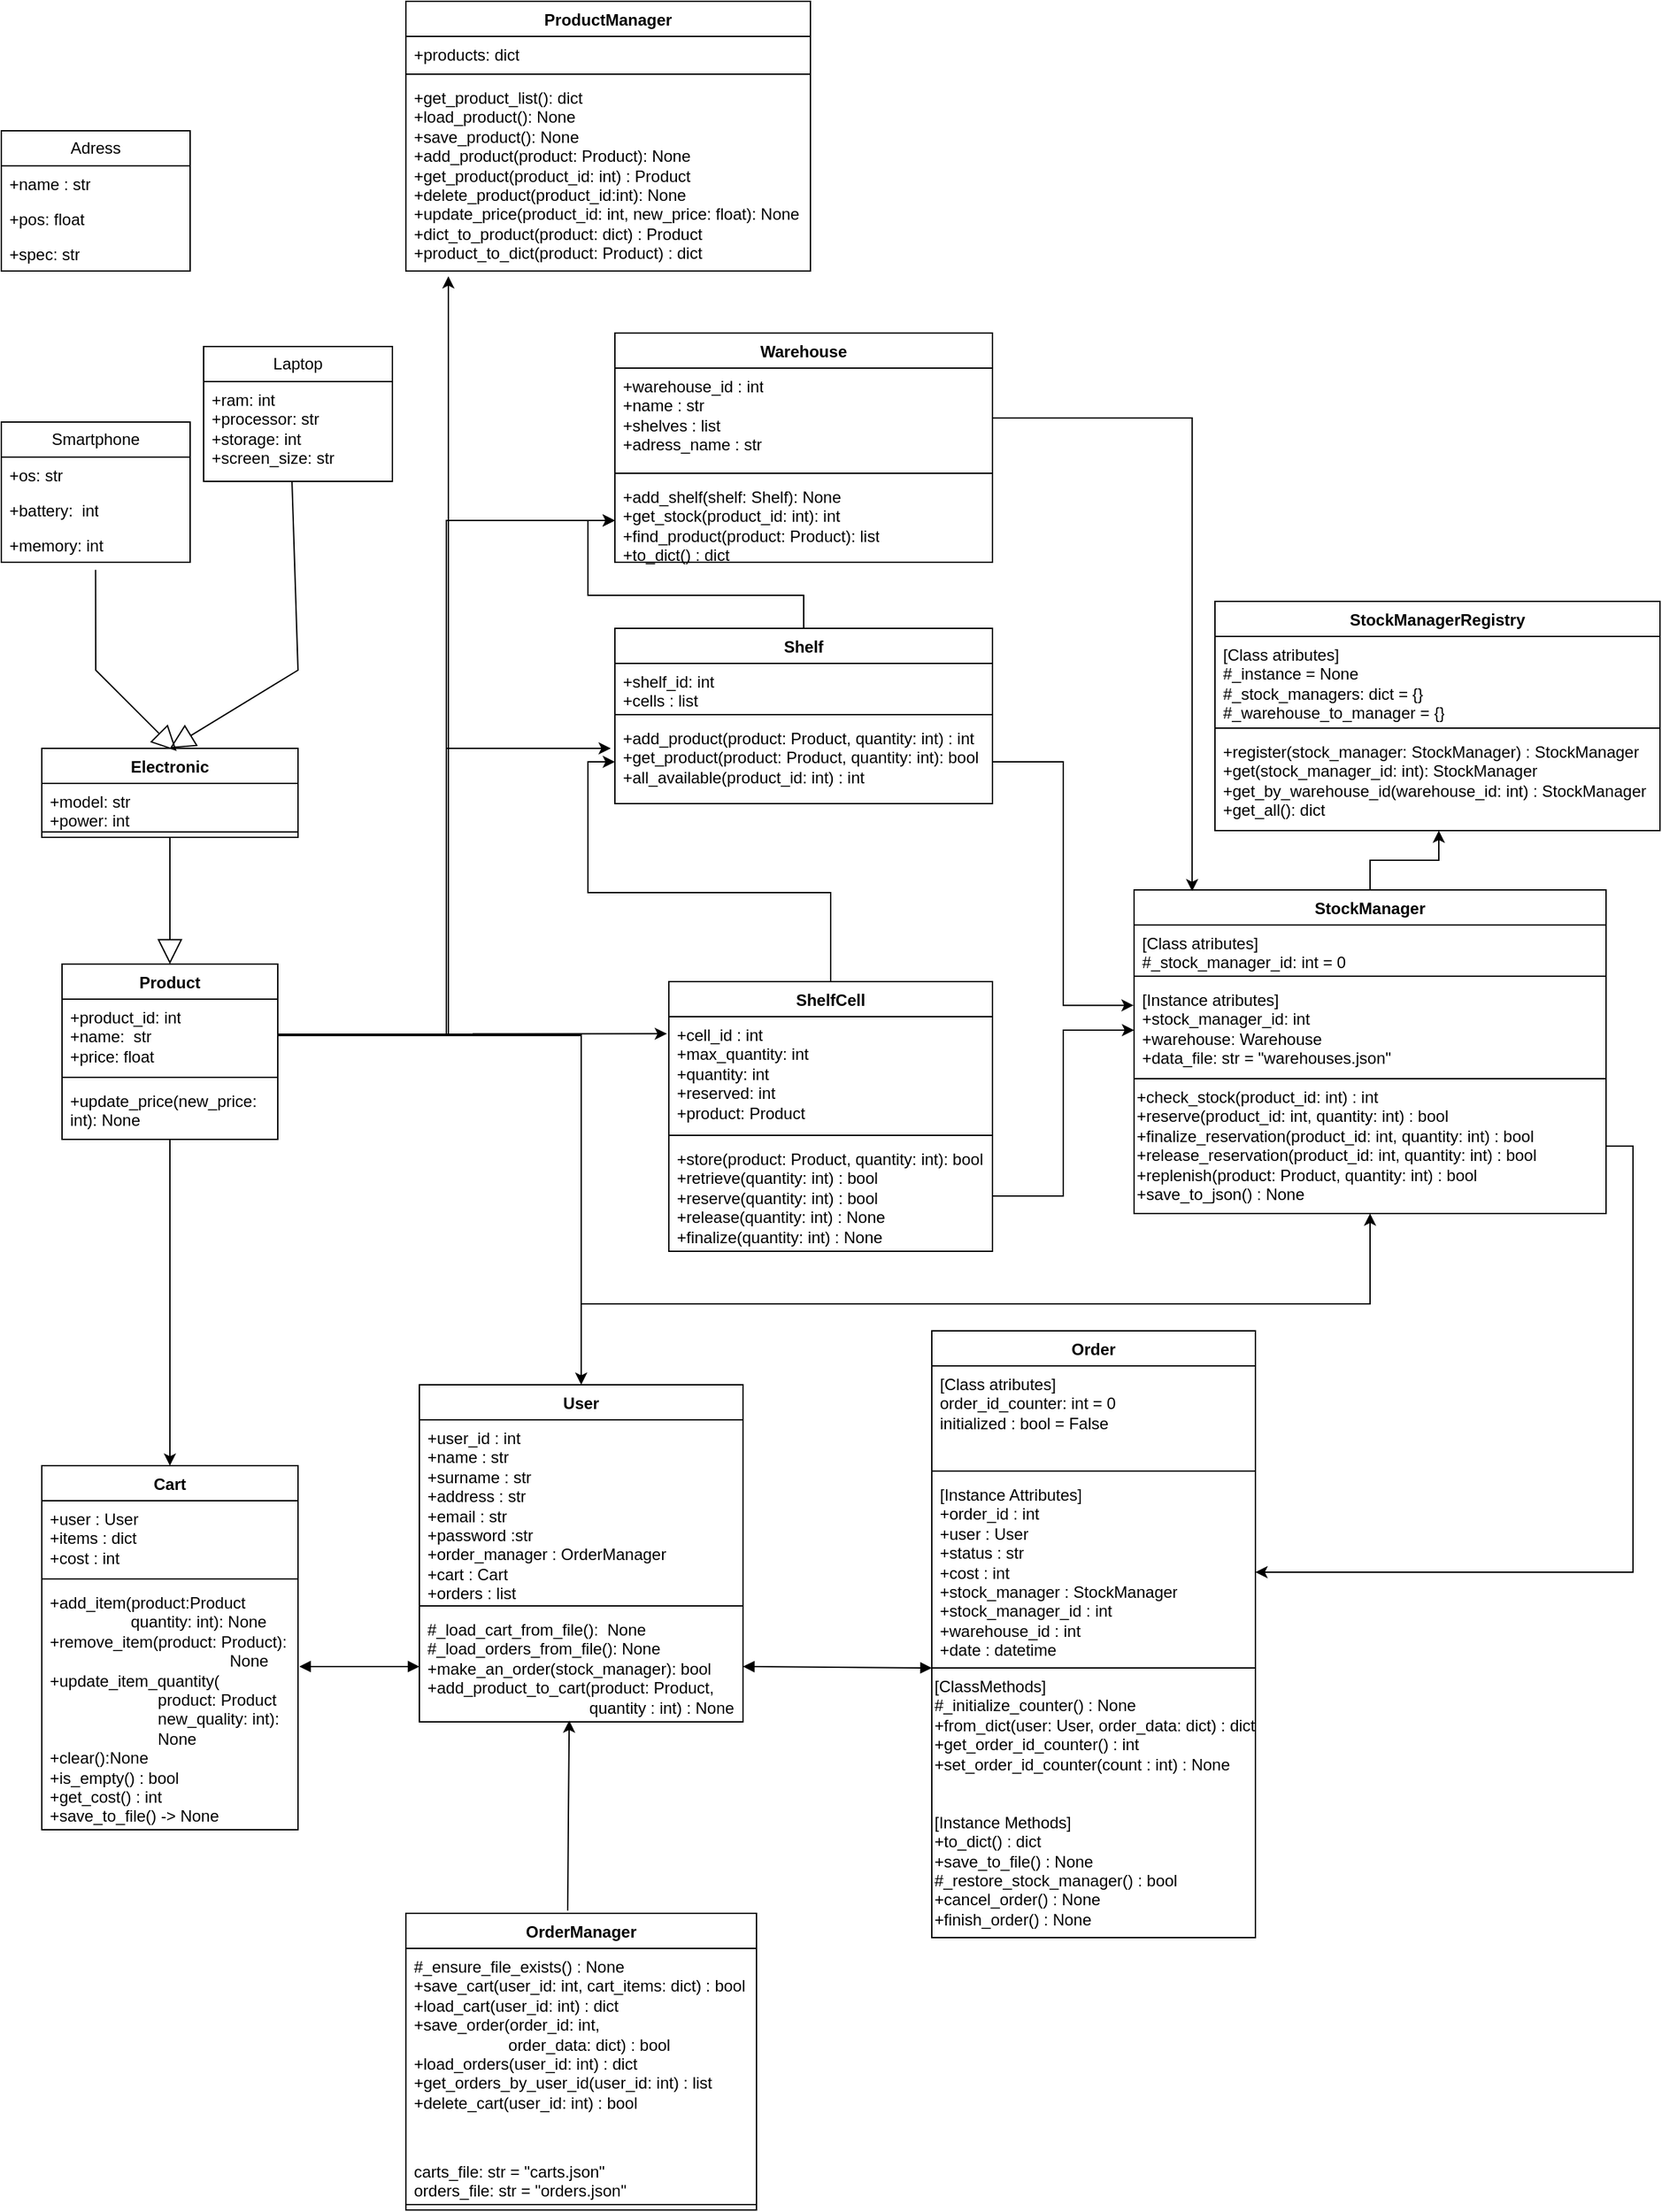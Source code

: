 <mxfile version="28.2.7">
  <diagram name="Страница — 1" id="1ocKG_y6QaUOJhDiF4NY">
    <mxGraphModel dx="1123" dy="3379" grid="1" gridSize="10" guides="1" tooltips="1" connect="1" arrows="1" fold="1" page="1" pageScale="1" pageWidth="827" pageHeight="1169" math="0" shadow="0">
      <root>
        <mxCell id="0" />
        <mxCell id="1" parent="0" />
        <mxCell id="jAYYM02p6SqdzhYYTC13-1" value="User" style="swimlane;fontStyle=1;align=center;verticalAlign=top;childLayout=stackLayout;horizontal=1;startSize=26;horizontalStack=0;resizeParent=1;resizeParentMax=0;resizeLast=0;collapsible=1;marginBottom=0;whiteSpace=wrap;html=1;" vertex="1" parent="1">
          <mxGeometry x="330" y="-1070" width="240" height="250" as="geometry" />
        </mxCell>
        <mxCell id="jAYYM02p6SqdzhYYTC13-2" value="+user_id : int&lt;div&gt;+name : str&lt;/div&gt;&lt;div&gt;+surname : str&lt;/div&gt;&lt;div&gt;+address : str&lt;/div&gt;&lt;div&gt;+email : str&lt;/div&gt;&lt;div&gt;+password :str&amp;nbsp;&lt;/div&gt;&lt;div&gt;+order_manager : OrderManager&lt;/div&gt;&lt;div&gt;+cart : Cart&lt;/div&gt;&lt;div&gt;+orders : list&lt;/div&gt;" style="text;strokeColor=none;fillColor=none;align=left;verticalAlign=top;spacingLeft=4;spacingRight=4;overflow=hidden;rotatable=0;points=[[0,0.5],[1,0.5]];portConstraint=eastwest;whiteSpace=wrap;html=1;" vertex="1" parent="jAYYM02p6SqdzhYYTC13-1">
          <mxGeometry y="26" width="240" height="134" as="geometry" />
        </mxCell>
        <mxCell id="jAYYM02p6SqdzhYYTC13-3" value="" style="line;strokeWidth=1;fillColor=none;align=left;verticalAlign=middle;spacingTop=-1;spacingLeft=3;spacingRight=3;rotatable=0;labelPosition=right;points=[];portConstraint=eastwest;strokeColor=inherit;" vertex="1" parent="jAYYM02p6SqdzhYYTC13-1">
          <mxGeometry y="160" width="240" height="8" as="geometry" />
        </mxCell>
        <mxCell id="jAYYM02p6SqdzhYYTC13-4" value="&lt;div&gt;&lt;span style=&quot;background-color: transparent; color: light-dark(rgb(0, 0, 0), rgb(255, 255, 255));&quot;&gt;#_load_cart_from_file():&amp;nbsp; None&lt;/span&gt;&lt;/div&gt;&lt;div&gt;#_load_orders_from_file(): None&lt;/div&gt;&lt;div&gt;+make_an_order(stock_manager): bool&lt;/div&gt;&lt;div&gt;+add_product_to_cart(product: Product,&lt;/div&gt;&lt;div&gt;&lt;span style=&quot;white-space: pre;&quot;&gt;&#x9;&lt;/span&gt;&lt;span style=&quot;white-space: pre;&quot;&gt;&#x9;&lt;/span&gt;&lt;span style=&quot;white-space: pre;&quot;&gt;&#x9;&lt;/span&gt;&lt;span style=&quot;white-space: pre;&quot;&gt;&#x9;&amp;nbsp;&lt;/span&gt;&amp;nbsp; &amp;nbsp;quantity : int) : None&lt;/div&gt;" style="text;strokeColor=none;fillColor=none;align=left;verticalAlign=top;spacingLeft=4;spacingRight=4;overflow=hidden;rotatable=0;points=[[0,0.5],[1,0.5]];portConstraint=eastwest;whiteSpace=wrap;html=1;" vertex="1" parent="jAYYM02p6SqdzhYYTC13-1">
          <mxGeometry y="168" width="240" height="82" as="geometry" />
        </mxCell>
        <mxCell id="jAYYM02p6SqdzhYYTC13-10" value="Cart" style="swimlane;fontStyle=1;align=center;verticalAlign=top;childLayout=stackLayout;horizontal=1;startSize=26;horizontalStack=0;resizeParent=1;resizeParentMax=0;resizeLast=0;collapsible=1;marginBottom=0;whiteSpace=wrap;html=1;" vertex="1" parent="1">
          <mxGeometry x="50" y="-1010" width="190" height="270" as="geometry" />
        </mxCell>
        <mxCell id="jAYYM02p6SqdzhYYTC13-11" value="+user : User&lt;div&gt;+items : dict&lt;/div&gt;&lt;div&gt;+cost : int&lt;/div&gt;" style="text;strokeColor=none;fillColor=none;align=left;verticalAlign=top;spacingLeft=4;spacingRight=4;overflow=hidden;rotatable=0;points=[[0,0.5],[1,0.5]];portConstraint=eastwest;whiteSpace=wrap;html=1;" vertex="1" parent="jAYYM02p6SqdzhYYTC13-10">
          <mxGeometry y="26" width="190" height="54" as="geometry" />
        </mxCell>
        <mxCell id="jAYYM02p6SqdzhYYTC13-12" value="" style="line;strokeWidth=1;fillColor=none;align=left;verticalAlign=middle;spacingTop=-1;spacingLeft=3;spacingRight=3;rotatable=0;labelPosition=right;points=[];portConstraint=eastwest;strokeColor=inherit;" vertex="1" parent="jAYYM02p6SqdzhYYTC13-10">
          <mxGeometry y="80" width="190" height="8" as="geometry" />
        </mxCell>
        <mxCell id="jAYYM02p6SqdzhYYTC13-13" value="&lt;div&gt;+add_item(product:Product&lt;/div&gt;&lt;div&gt;&lt;span style=&quot;white-space: pre;&quot;&gt;&#x9;&lt;/span&gt;&lt;span style=&quot;white-space: pre;&quot;&gt;&#x9;&lt;/span&gt;&amp;nbsp; quantity: int): None&lt;br&gt;&lt;/div&gt;&lt;div&gt;+remove_item(product: Product):&lt;/div&gt;&lt;div&gt;&lt;span style=&quot;white-space: pre;&quot;&gt;&#x9;&lt;/span&gt;&lt;span style=&quot;white-space: pre;&quot;&gt;&#x9;&lt;/span&gt;&lt;span style=&quot;white-space: pre;&quot;&gt;&#x9;&lt;/span&gt;&lt;span style=&quot;white-space: pre;&quot;&gt;&#x9;&lt;/span&gt;&lt;span style=&quot;white-space: pre;&quot;&gt;&#x9;&lt;/span&gt;None&lt;br&gt;&lt;/div&gt;&lt;div&gt;+update_item_quantity(&lt;/div&gt;&lt;div&gt;&lt;span style=&quot;white-space: pre;&quot;&gt;&#x9;&lt;/span&gt;&lt;span style=&quot;white-space: pre;&quot;&gt;&#x9;&lt;/span&gt;&lt;span style=&quot;white-space: pre;&quot;&gt;&#x9;&lt;/span&gt;product: Product&lt;/div&gt;&lt;div&gt;&lt;span style=&quot;white-space: pre;&quot;&gt;&#x9;&lt;/span&gt;&lt;span style=&quot;white-space: pre;&quot;&gt;&#x9;&lt;/span&gt;&lt;span style=&quot;white-space: pre;&quot;&gt;&#x9;&lt;/span&gt;new_quality: int):&lt;br&gt;&lt;/div&gt;&lt;div&gt;&lt;span style=&quot;white-space: pre;&quot;&gt;&#x9;&lt;/span&gt;&lt;span style=&quot;white-space: pre;&quot;&gt;&#x9;&lt;/span&gt;&lt;span style=&quot;white-space: pre;&quot;&gt;&#x9;&lt;/span&gt;None&lt;br&gt;&lt;/div&gt;&lt;div&gt;+clear():None&lt;/div&gt;&lt;div&gt;+is_empty() : bool&lt;/div&gt;&lt;div&gt;+get_cost() : int&lt;/div&gt;&lt;div&gt;+save_to_file() -&amp;gt; None&lt;/div&gt;" style="text;strokeColor=none;fillColor=none;align=left;verticalAlign=top;spacingLeft=4;spacingRight=4;overflow=hidden;rotatable=0;points=[[0,0.5],[1,0.5]];portConstraint=eastwest;whiteSpace=wrap;html=1;" vertex="1" parent="jAYYM02p6SqdzhYYTC13-10">
          <mxGeometry y="88" width="190" height="182" as="geometry" />
        </mxCell>
        <mxCell id="jAYYM02p6SqdzhYYTC13-15" value="Order" style="swimlane;fontStyle=1;align=center;verticalAlign=top;childLayout=stackLayout;horizontal=1;startSize=26;horizontalStack=0;resizeParent=1;resizeParentMax=0;resizeLast=0;collapsible=1;marginBottom=0;whiteSpace=wrap;html=1;" vertex="1" parent="1">
          <mxGeometry x="710" y="-1110" width="240" height="450" as="geometry" />
        </mxCell>
        <mxCell id="jAYYM02p6SqdzhYYTC13-16" value="[Class atributes]&lt;div&gt;order_id_counter: int = 0&lt;/div&gt;&lt;div&gt;initialized : bool = False&lt;/div&gt;" style="text;strokeColor=none;fillColor=none;align=left;verticalAlign=top;spacingLeft=4;spacingRight=4;overflow=hidden;rotatable=0;points=[[0,0.5],[1,0.5]];portConstraint=eastwest;whiteSpace=wrap;html=1;" vertex="1" parent="jAYYM02p6SqdzhYYTC13-15">
          <mxGeometry y="26" width="240" height="74" as="geometry" />
        </mxCell>
        <mxCell id="jAYYM02p6SqdzhYYTC13-17" value="" style="line;strokeWidth=1;fillColor=none;align=left;verticalAlign=middle;spacingTop=-1;spacingLeft=3;spacingRight=3;rotatable=0;labelPosition=right;points=[];portConstraint=eastwest;strokeColor=inherit;" vertex="1" parent="jAYYM02p6SqdzhYYTC13-15">
          <mxGeometry y="100" width="240" height="8" as="geometry" />
        </mxCell>
        <mxCell id="jAYYM02p6SqdzhYYTC13-18" value="[Instance Attributes]&lt;div&gt;+order_id : int&lt;/div&gt;&lt;div&gt;+user : User&lt;/div&gt;&lt;div&gt;+status : str&lt;/div&gt;&lt;div&gt;+cost : int&lt;/div&gt;&lt;div&gt;+stock_manager : StockManager&lt;/div&gt;&lt;div&gt;+stock_manager_id : int&lt;/div&gt;&lt;div&gt;+warehouse_id : int&lt;/div&gt;&lt;div&gt;+date : datetime&lt;/div&gt;" style="text;strokeColor=none;fillColor=none;align=left;verticalAlign=top;spacingLeft=4;spacingRight=4;overflow=hidden;rotatable=0;points=[[0,0.5],[1,0.5]];portConstraint=eastwest;whiteSpace=wrap;html=1;" vertex="1" parent="jAYYM02p6SqdzhYYTC13-15">
          <mxGeometry y="108" width="240" height="142" as="geometry" />
        </mxCell>
        <mxCell id="jAYYM02p6SqdzhYYTC13-19" value="&lt;div&gt;&lt;span style=&quot;background-color: transparent; color: light-dark(rgb(0, 0, 0), rgb(255, 255, 255));&quot;&gt;[ClassMethods]&lt;/span&gt;&lt;/div&gt;&lt;div&gt;&lt;span style=&quot;background-color: transparent; color: light-dark(rgb(0, 0, 0), rgb(255, 255, 255));&quot;&gt;#_initialize_counter() : None&lt;/span&gt;&lt;/div&gt;&lt;div&gt;+from_dict(user: User, order_data: dict) : dict&lt;/div&gt;&lt;div&gt;+get_order_id_counter() : int&lt;/div&gt;&lt;div&gt;+set_order_id_counter(count : int) : None&lt;/div&gt;&lt;div&gt;&lt;br&gt;&lt;/div&gt;&lt;div&gt;&lt;br&gt;&lt;/div&gt;&lt;div&gt;[Instance Methods]&lt;/div&gt;&lt;div&gt;+to_dict() : dict&lt;/div&gt;&lt;div&gt;+save_to_file() : None&lt;/div&gt;&lt;div&gt;#_restore_stock_manager() : bool&lt;/div&gt;&lt;div&gt;+cancel_order() : None&lt;/div&gt;&lt;div&gt;+finish_order() : None&lt;/div&gt;&lt;div&gt;&lt;br&gt;&lt;/div&gt;" style="html=1;whiteSpace=wrap;align=left;fillColor=none;strokeColor=default;verticalAlign=top;" vertex="1" parent="jAYYM02p6SqdzhYYTC13-15">
          <mxGeometry y="250" width="240" height="200" as="geometry" />
        </mxCell>
        <mxCell id="jAYYM02p6SqdzhYYTC13-20" value="OrderManager" style="swimlane;fontStyle=1;align=center;verticalAlign=top;childLayout=stackLayout;horizontal=1;startSize=26;horizontalStack=0;resizeParent=1;resizeParentMax=0;resizeLast=0;collapsible=1;marginBottom=0;whiteSpace=wrap;html=1;" vertex="1" parent="1">
          <mxGeometry x="320" y="-678" width="260" height="220" as="geometry" />
        </mxCell>
        <mxCell id="jAYYM02p6SqdzhYYTC13-23" value="#_ensure_file_exists() : None&lt;div&gt;+save_cart(user_id: int, cart_items: dict) : bool&lt;/div&gt;&lt;div&gt;+load_cart(user_id: int) : dict&lt;/div&gt;&lt;div&gt;+save_order(order_id: int,&lt;/div&gt;&lt;div&gt;&lt;span style=&quot;white-space: pre;&quot;&gt;&#x9;&lt;/span&gt;&lt;span style=&quot;white-space: pre;&quot;&gt;&#x9;&lt;/span&gt;&amp;nbsp; &amp;nbsp; &amp;nbsp;order_data: dict) : bool&lt;/div&gt;&lt;div&gt;+load_orders(user_id: int) : dict&lt;/div&gt;&lt;div&gt;+get_orders_by_user_id(user_id: int) : list&lt;/div&gt;&lt;div&gt;+delete_cart(user_id: int) : bool&lt;br&gt;&lt;div&gt;&lt;br&gt;&lt;/div&gt;&lt;/div&gt;" style="text;strokeColor=none;fillColor=none;align=left;verticalAlign=top;spacingLeft=4;spacingRight=4;overflow=hidden;rotatable=0;points=[[0,0.5],[1,0.5]];portConstraint=eastwest;whiteSpace=wrap;html=1;" vertex="1" parent="jAYYM02p6SqdzhYYTC13-20">
          <mxGeometry y="26" width="260" height="152" as="geometry" />
        </mxCell>
        <mxCell id="jAYYM02p6SqdzhYYTC13-21" value="carts_file: str = &quot;carts.json&quot;&lt;div&gt;orders_file: str = &quot;orders.json&quot;&lt;/div&gt;&lt;div&gt;&lt;br&gt;&lt;/div&gt;" style="text;strokeColor=none;fillColor=none;align=left;verticalAlign=top;spacingLeft=4;spacingRight=4;overflow=hidden;rotatable=0;points=[[0,0.5],[1,0.5]];portConstraint=eastwest;whiteSpace=wrap;html=1;" vertex="1" parent="jAYYM02p6SqdzhYYTC13-20">
          <mxGeometry y="178" width="260" height="34" as="geometry" />
        </mxCell>
        <mxCell id="jAYYM02p6SqdzhYYTC13-22" value="" style="line;strokeWidth=1;fillColor=none;align=left;verticalAlign=middle;spacingTop=-1;spacingLeft=3;spacingRight=3;rotatable=0;labelPosition=right;points=[];portConstraint=eastwest;strokeColor=inherit;" vertex="1" parent="jAYYM02p6SqdzhYYTC13-20">
          <mxGeometry y="212" width="260" height="8" as="geometry" />
        </mxCell>
        <mxCell id="jAYYM02p6SqdzhYYTC13-30" value="" style="endArrow=block;startArrow=block;endFill=1;startFill=1;html=1;rounded=0;exitX=1.005;exitY=0.335;exitDx=0;exitDy=0;entryX=0;entryY=0.5;entryDx=0;entryDy=0;exitPerimeter=0;" edge="1" parent="1" source="jAYYM02p6SqdzhYYTC13-13" target="jAYYM02p6SqdzhYYTC13-4">
          <mxGeometry width="160" relative="1" as="geometry">
            <mxPoint x="340" y="-760" as="sourcePoint" />
            <mxPoint x="500" y="-760" as="targetPoint" />
            <Array as="points" />
          </mxGeometry>
        </mxCell>
        <mxCell id="jAYYM02p6SqdzhYYTC13-31" value="" style="endArrow=block;startArrow=block;endFill=1;startFill=1;html=1;rounded=0;exitX=1;exitY=0.5;exitDx=0;exitDy=0;entryX=0;entryY=0;entryDx=0;entryDy=0;" edge="1" parent="1" source="jAYYM02p6SqdzhYYTC13-4" target="jAYYM02p6SqdzhYYTC13-19">
          <mxGeometry width="160" relative="1" as="geometry">
            <mxPoint x="340" y="-760" as="sourcePoint" />
            <mxPoint x="500" y="-760" as="targetPoint" />
            <Array as="points" />
          </mxGeometry>
        </mxCell>
        <mxCell id="jAYYM02p6SqdzhYYTC13-34" style="edgeStyle=orthogonalEdgeStyle;rounded=0;orthogonalLoop=1;jettySize=auto;html=1;exitX=0.5;exitY=0;exitDx=0;exitDy=0;entryX=0.463;entryY=0.988;entryDx=0;entryDy=0;entryPerimeter=0;" edge="1" parent="1" target="jAYYM02p6SqdzhYYTC13-4">
          <mxGeometry relative="1" as="geometry">
            <mxPoint x="440" y="-680" as="sourcePoint" />
          </mxGeometry>
        </mxCell>
        <mxCell id="jAYYM02p6SqdzhYYTC13-61" style="edgeStyle=orthogonalEdgeStyle;rounded=0;orthogonalLoop=1;jettySize=auto;html=1;entryX=0.5;entryY=0;entryDx=0;entryDy=0;" edge="1" parent="1" source="jAYYM02p6SqdzhYYTC13-35" target="jAYYM02p6SqdzhYYTC13-10">
          <mxGeometry relative="1" as="geometry" />
        </mxCell>
        <mxCell id="jAYYM02p6SqdzhYYTC13-80" style="edgeStyle=orthogonalEdgeStyle;rounded=0;orthogonalLoop=1;jettySize=auto;html=1;entryX=0.5;entryY=0;entryDx=0;entryDy=0;" edge="1" parent="1" source="jAYYM02p6SqdzhYYTC13-35" target="jAYYM02p6SqdzhYYTC13-1">
          <mxGeometry relative="1" as="geometry">
            <Array as="points">
              <mxPoint x="450" y="-1330" />
            </Array>
          </mxGeometry>
        </mxCell>
        <mxCell id="jAYYM02p6SqdzhYYTC13-35" value="Product" style="swimlane;fontStyle=1;align=center;verticalAlign=top;childLayout=stackLayout;horizontal=1;startSize=26;horizontalStack=0;resizeParent=1;resizeParentMax=0;resizeLast=0;collapsible=1;marginBottom=0;whiteSpace=wrap;html=1;" vertex="1" parent="1">
          <mxGeometry x="65" y="-1382" width="160" height="130" as="geometry" />
        </mxCell>
        <mxCell id="jAYYM02p6SqdzhYYTC13-36" value="+product_id: int&lt;div&gt;+name:&amp;nbsp; str&lt;/div&gt;&lt;div&gt;+price: float&lt;br&gt;&lt;div&gt;&lt;br&gt;&lt;/div&gt;&lt;/div&gt;" style="text;strokeColor=none;fillColor=none;align=left;verticalAlign=top;spacingLeft=4;spacingRight=4;overflow=hidden;rotatable=0;points=[[0,0.5],[1,0.5]];portConstraint=eastwest;whiteSpace=wrap;html=1;" vertex="1" parent="jAYYM02p6SqdzhYYTC13-35">
          <mxGeometry y="26" width="160" height="54" as="geometry" />
        </mxCell>
        <mxCell id="jAYYM02p6SqdzhYYTC13-37" value="" style="line;strokeWidth=1;fillColor=none;align=left;verticalAlign=middle;spacingTop=-1;spacingLeft=3;spacingRight=3;rotatable=0;labelPosition=right;points=[];portConstraint=eastwest;strokeColor=inherit;" vertex="1" parent="jAYYM02p6SqdzhYYTC13-35">
          <mxGeometry y="80" width="160" height="8" as="geometry" />
        </mxCell>
        <mxCell id="jAYYM02p6SqdzhYYTC13-38" value="+update_price(new_price: int): None" style="text;strokeColor=none;fillColor=none;align=left;verticalAlign=top;spacingLeft=4;spacingRight=4;overflow=hidden;rotatable=0;points=[[0,0.5],[1,0.5]];portConstraint=eastwest;whiteSpace=wrap;html=1;" vertex="1" parent="jAYYM02p6SqdzhYYTC13-35">
          <mxGeometry y="88" width="160" height="42" as="geometry" />
        </mxCell>
        <mxCell id="jAYYM02p6SqdzhYYTC13-42" value="Electronic" style="swimlane;fontStyle=1;align=center;verticalAlign=top;childLayout=stackLayout;horizontal=1;startSize=26;horizontalStack=0;resizeParent=1;resizeParentMax=0;resizeLast=0;collapsible=1;marginBottom=0;whiteSpace=wrap;html=1;" vertex="1" parent="1">
          <mxGeometry x="50" y="-1542" width="190" height="66" as="geometry" />
        </mxCell>
        <mxCell id="jAYYM02p6SqdzhYYTC13-43" value="+model: str&lt;div&gt;+power: int&lt;/div&gt;" style="text;strokeColor=none;fillColor=none;align=left;verticalAlign=top;spacingLeft=4;spacingRight=4;overflow=hidden;rotatable=0;points=[[0,0.5],[1,0.5]];portConstraint=eastwest;whiteSpace=wrap;html=1;" vertex="1" parent="jAYYM02p6SqdzhYYTC13-42">
          <mxGeometry y="26" width="190" height="32" as="geometry" />
        </mxCell>
        <mxCell id="jAYYM02p6SqdzhYYTC13-44" value="" style="line;strokeWidth=1;fillColor=none;align=left;verticalAlign=middle;spacingTop=-1;spacingLeft=3;spacingRight=3;rotatable=0;labelPosition=right;points=[];portConstraint=eastwest;strokeColor=inherit;" vertex="1" parent="jAYYM02p6SqdzhYYTC13-42">
          <mxGeometry y="58" width="190" height="8" as="geometry" />
        </mxCell>
        <mxCell id="jAYYM02p6SqdzhYYTC13-47" value="Smartphone" style="swimlane;fontStyle=0;childLayout=stackLayout;horizontal=1;startSize=26;fillColor=none;horizontalStack=0;resizeParent=1;resizeParentMax=0;resizeLast=0;collapsible=1;marginBottom=0;whiteSpace=wrap;html=1;" vertex="1" parent="1">
          <mxGeometry x="20" y="-1784" width="140" height="104" as="geometry" />
        </mxCell>
        <mxCell id="jAYYM02p6SqdzhYYTC13-48" value="+os: str" style="text;strokeColor=none;fillColor=none;align=left;verticalAlign=top;spacingLeft=4;spacingRight=4;overflow=hidden;rotatable=0;points=[[0,0.5],[1,0.5]];portConstraint=eastwest;whiteSpace=wrap;html=1;" vertex="1" parent="jAYYM02p6SqdzhYYTC13-47">
          <mxGeometry y="26" width="140" height="26" as="geometry" />
        </mxCell>
        <mxCell id="jAYYM02p6SqdzhYYTC13-49" value="+battery:&amp;nbsp; int" style="text;strokeColor=none;fillColor=none;align=left;verticalAlign=top;spacingLeft=4;spacingRight=4;overflow=hidden;rotatable=0;points=[[0,0.5],[1,0.5]];portConstraint=eastwest;whiteSpace=wrap;html=1;" vertex="1" parent="jAYYM02p6SqdzhYYTC13-47">
          <mxGeometry y="52" width="140" height="26" as="geometry" />
        </mxCell>
        <mxCell id="jAYYM02p6SqdzhYYTC13-50" value="+memory: int" style="text;strokeColor=none;fillColor=none;align=left;verticalAlign=top;spacingLeft=4;spacingRight=4;overflow=hidden;rotatable=0;points=[[0,0.5],[1,0.5]];portConstraint=eastwest;whiteSpace=wrap;html=1;" vertex="1" parent="jAYYM02p6SqdzhYYTC13-47">
          <mxGeometry y="78" width="140" height="26" as="geometry" />
        </mxCell>
        <mxCell id="jAYYM02p6SqdzhYYTC13-51" value="Laptop" style="swimlane;fontStyle=0;childLayout=stackLayout;horizontal=1;startSize=26;fillColor=none;horizontalStack=0;resizeParent=1;resizeParentMax=0;resizeLast=0;collapsible=1;marginBottom=0;whiteSpace=wrap;html=1;" vertex="1" parent="1">
          <mxGeometry x="170" y="-1840" width="140" height="100" as="geometry" />
        </mxCell>
        <mxCell id="jAYYM02p6SqdzhYYTC13-52" value="+ram: int&lt;div&gt;+processor: str&lt;/div&gt;&lt;div&gt;+storage: int&lt;/div&gt;&lt;div&gt;+screen_size: str&lt;/div&gt;" style="text;strokeColor=none;fillColor=none;align=left;verticalAlign=top;spacingLeft=4;spacingRight=4;overflow=hidden;rotatable=0;points=[[0,0.5],[1,0.5]];portConstraint=eastwest;whiteSpace=wrap;html=1;" vertex="1" parent="jAYYM02p6SqdzhYYTC13-51">
          <mxGeometry y="26" width="140" height="74" as="geometry" />
        </mxCell>
        <mxCell id="jAYYM02p6SqdzhYYTC13-57" value="Adress" style="swimlane;fontStyle=0;childLayout=stackLayout;horizontal=1;startSize=26;fillColor=none;horizontalStack=0;resizeParent=1;resizeParentMax=0;resizeLast=0;collapsible=1;marginBottom=0;whiteSpace=wrap;html=1;" vertex="1" parent="1">
          <mxGeometry x="20" y="-2000" width="140" height="104" as="geometry" />
        </mxCell>
        <mxCell id="jAYYM02p6SqdzhYYTC13-58" value="+name : str" style="text;strokeColor=none;fillColor=none;align=left;verticalAlign=top;spacingLeft=4;spacingRight=4;overflow=hidden;rotatable=0;points=[[0,0.5],[1,0.5]];portConstraint=eastwest;whiteSpace=wrap;html=1;" vertex="1" parent="jAYYM02p6SqdzhYYTC13-57">
          <mxGeometry y="26" width="140" height="26" as="geometry" />
        </mxCell>
        <mxCell id="jAYYM02p6SqdzhYYTC13-59" value="+pos: float" style="text;strokeColor=none;fillColor=none;align=left;verticalAlign=top;spacingLeft=4;spacingRight=4;overflow=hidden;rotatable=0;points=[[0,0.5],[1,0.5]];portConstraint=eastwest;whiteSpace=wrap;html=1;" vertex="1" parent="jAYYM02p6SqdzhYYTC13-57">
          <mxGeometry y="52" width="140" height="26" as="geometry" />
        </mxCell>
        <mxCell id="jAYYM02p6SqdzhYYTC13-60" value="+spec: str" style="text;strokeColor=none;fillColor=none;align=left;verticalAlign=top;spacingLeft=4;spacingRight=4;overflow=hidden;rotatable=0;points=[[0,0.5],[1,0.5]];portConstraint=eastwest;whiteSpace=wrap;html=1;" vertex="1" parent="jAYYM02p6SqdzhYYTC13-57">
          <mxGeometry y="78" width="140" height="26" as="geometry" />
        </mxCell>
        <mxCell id="jAYYM02p6SqdzhYYTC13-72" style="edgeStyle=orthogonalEdgeStyle;rounded=0;orthogonalLoop=1;jettySize=auto;html=1;entryX=0;entryY=0.5;entryDx=0;entryDy=0;" edge="1" parent="1" source="jAYYM02p6SqdzhYYTC13-63" target="jAYYM02p6SqdzhYYTC13-71">
          <mxGeometry relative="1" as="geometry" />
        </mxCell>
        <mxCell id="jAYYM02p6SqdzhYYTC13-63" value="ShelfCell" style="swimlane;fontStyle=1;align=center;verticalAlign=top;childLayout=stackLayout;horizontal=1;startSize=26;horizontalStack=0;resizeParent=1;resizeParentMax=0;resizeLast=0;collapsible=1;marginBottom=0;whiteSpace=wrap;html=1;" vertex="1" parent="1">
          <mxGeometry x="515" y="-1369" width="240" height="200" as="geometry" />
        </mxCell>
        <mxCell id="jAYYM02p6SqdzhYYTC13-64" value="+cell_id : int&lt;div&gt;+max_quantity: int&lt;/div&gt;&lt;div&gt;+quantity: int&lt;/div&gt;&lt;div&gt;+reserved: int&lt;/div&gt;&lt;div&gt;+product: Product&lt;/div&gt;" style="text;strokeColor=none;fillColor=none;align=left;verticalAlign=top;spacingLeft=4;spacingRight=4;overflow=hidden;rotatable=0;points=[[0,0.5],[1,0.5]];portConstraint=eastwest;whiteSpace=wrap;html=1;" vertex="1" parent="jAYYM02p6SqdzhYYTC13-63">
          <mxGeometry y="26" width="240" height="84" as="geometry" />
        </mxCell>
        <mxCell id="jAYYM02p6SqdzhYYTC13-65" value="" style="line;strokeWidth=1;fillColor=none;align=left;verticalAlign=middle;spacingTop=-1;spacingLeft=3;spacingRight=3;rotatable=0;labelPosition=right;points=[];portConstraint=eastwest;strokeColor=inherit;" vertex="1" parent="jAYYM02p6SqdzhYYTC13-63">
          <mxGeometry y="110" width="240" height="8" as="geometry" />
        </mxCell>
        <mxCell id="jAYYM02p6SqdzhYYTC13-66" value="+store(product: Product, quantity: int): bool&lt;div&gt;+retrieve(quantity: int) : bool&lt;/div&gt;&lt;div&gt;+reserve(quantity: int) : bool&lt;/div&gt;&lt;div&gt;+release(quantity: int) : None&lt;/div&gt;&lt;div&gt;+finalize(quantity: int) : None&lt;/div&gt;" style="text;strokeColor=none;fillColor=none;align=left;verticalAlign=top;spacingLeft=4;spacingRight=4;overflow=hidden;rotatable=0;points=[[0,0.5],[1,0.5]];portConstraint=eastwest;whiteSpace=wrap;html=1;" vertex="1" parent="jAYYM02p6SqdzhYYTC13-63">
          <mxGeometry y="118" width="240" height="82" as="geometry" />
        </mxCell>
        <mxCell id="jAYYM02p6SqdzhYYTC13-77" style="edgeStyle=orthogonalEdgeStyle;rounded=0;orthogonalLoop=1;jettySize=auto;html=1;entryX=0;entryY=0.5;entryDx=0;entryDy=0;" edge="1" parent="1" source="jAYYM02p6SqdzhYYTC13-68" target="jAYYM02p6SqdzhYYTC13-76">
          <mxGeometry relative="1" as="geometry" />
        </mxCell>
        <mxCell id="jAYYM02p6SqdzhYYTC13-68" value="Shelf" style="swimlane;fontStyle=1;align=center;verticalAlign=top;childLayout=stackLayout;horizontal=1;startSize=26;horizontalStack=0;resizeParent=1;resizeParentMax=0;resizeLast=0;collapsible=1;marginBottom=0;whiteSpace=wrap;html=1;" vertex="1" parent="1">
          <mxGeometry x="475" y="-1631" width="280" height="130" as="geometry" />
        </mxCell>
        <mxCell id="jAYYM02p6SqdzhYYTC13-69" value="+shelf_id: int&lt;div&gt;+cells : list&lt;/div&gt;" style="text;strokeColor=none;fillColor=none;align=left;verticalAlign=top;spacingLeft=4;spacingRight=4;overflow=hidden;rotatable=0;points=[[0,0.5],[1,0.5]];portConstraint=eastwest;whiteSpace=wrap;html=1;" vertex="1" parent="jAYYM02p6SqdzhYYTC13-68">
          <mxGeometry y="26" width="280" height="34" as="geometry" />
        </mxCell>
        <mxCell id="jAYYM02p6SqdzhYYTC13-70" value="" style="line;strokeWidth=1;fillColor=none;align=left;verticalAlign=middle;spacingTop=-1;spacingLeft=3;spacingRight=3;rotatable=0;labelPosition=right;points=[];portConstraint=eastwest;strokeColor=inherit;" vertex="1" parent="jAYYM02p6SqdzhYYTC13-68">
          <mxGeometry y="60" width="280" height="8" as="geometry" />
        </mxCell>
        <mxCell id="jAYYM02p6SqdzhYYTC13-71" value="+add_product(product: Product, quantity: int) : int&lt;div&gt;+get_product(product: Product, quantity: int): bool&lt;/div&gt;&lt;div&gt;+all_available(product_id: int) : int&lt;/div&gt;" style="text;strokeColor=none;fillColor=none;align=left;verticalAlign=top;spacingLeft=4;spacingRight=4;overflow=hidden;rotatable=0;points=[[0,0.5],[1,0.5]];portConstraint=eastwest;whiteSpace=wrap;html=1;" vertex="1" parent="jAYYM02p6SqdzhYYTC13-68">
          <mxGeometry y="68" width="280" height="62" as="geometry" />
        </mxCell>
        <mxCell id="jAYYM02p6SqdzhYYTC13-73" value="Warehouse" style="swimlane;fontStyle=1;align=center;verticalAlign=top;childLayout=stackLayout;horizontal=1;startSize=26;horizontalStack=0;resizeParent=1;resizeParentMax=0;resizeLast=0;collapsible=1;marginBottom=0;whiteSpace=wrap;html=1;" vertex="1" parent="1">
          <mxGeometry x="475" y="-1850" width="280" height="170" as="geometry" />
        </mxCell>
        <mxCell id="jAYYM02p6SqdzhYYTC13-74" value="+warehouse_id : int&lt;div&gt;+name : str&lt;/div&gt;&lt;div&gt;+shelves : list&lt;/div&gt;&lt;div&gt;+adress_name : str&lt;/div&gt;" style="text;strokeColor=none;fillColor=none;align=left;verticalAlign=top;spacingLeft=4;spacingRight=4;overflow=hidden;rotatable=0;points=[[0,0.5],[1,0.5]];portConstraint=eastwest;whiteSpace=wrap;html=1;" vertex="1" parent="jAYYM02p6SqdzhYYTC13-73">
          <mxGeometry y="26" width="280" height="74" as="geometry" />
        </mxCell>
        <mxCell id="jAYYM02p6SqdzhYYTC13-75" value="" style="line;strokeWidth=1;fillColor=none;align=left;verticalAlign=middle;spacingTop=-1;spacingLeft=3;spacingRight=3;rotatable=0;labelPosition=right;points=[];portConstraint=eastwest;strokeColor=inherit;" vertex="1" parent="jAYYM02p6SqdzhYYTC13-73">
          <mxGeometry y="100" width="280" height="8" as="geometry" />
        </mxCell>
        <mxCell id="jAYYM02p6SqdzhYYTC13-76" value="+add_shelf(shelf: Shelf): None&lt;div&gt;+get_stock(product_id: int): int&lt;/div&gt;&lt;div&gt;+find_product(product: Product): list&lt;/div&gt;&lt;div&gt;+to_dict() : dict&lt;/div&gt;" style="text;strokeColor=none;fillColor=none;align=left;verticalAlign=top;spacingLeft=4;spacingRight=4;overflow=hidden;rotatable=0;points=[[0,0.5],[1,0.5]];portConstraint=eastwest;whiteSpace=wrap;html=1;" vertex="1" parent="jAYYM02p6SqdzhYYTC13-73">
          <mxGeometry y="108" width="280" height="62" as="geometry" />
        </mxCell>
        <mxCell id="jAYYM02p6SqdzhYYTC13-78" style="edgeStyle=orthogonalEdgeStyle;rounded=0;orthogonalLoop=1;jettySize=auto;html=1;entryX=-0.011;entryY=0.339;entryDx=0;entryDy=0;entryPerimeter=0;" edge="1" parent="1" source="jAYYM02p6SqdzhYYTC13-36" target="jAYYM02p6SqdzhYYTC13-71">
          <mxGeometry relative="1" as="geometry" />
        </mxCell>
        <mxCell id="jAYYM02p6SqdzhYYTC13-79" style="edgeStyle=orthogonalEdgeStyle;rounded=0;orthogonalLoop=1;jettySize=auto;html=1;exitX=1;exitY=0.5;exitDx=0;exitDy=0;entryX=0;entryY=0.5;entryDx=0;entryDy=0;" edge="1" parent="1" source="jAYYM02p6SqdzhYYTC13-36" target="jAYYM02p6SqdzhYYTC13-76">
          <mxGeometry relative="1" as="geometry" />
        </mxCell>
        <mxCell id="jAYYM02p6SqdzhYYTC13-81" style="edgeStyle=orthogonalEdgeStyle;rounded=0;orthogonalLoop=1;jettySize=auto;html=1;exitX=1;exitY=0.5;exitDx=0;exitDy=0;entryX=-0.006;entryY=0.151;entryDx=0;entryDy=0;entryPerimeter=0;" edge="1" parent="1" source="jAYYM02p6SqdzhYYTC13-36" target="jAYYM02p6SqdzhYYTC13-64">
          <mxGeometry relative="1" as="geometry" />
        </mxCell>
        <mxCell id="jAYYM02p6SqdzhYYTC13-97" value="StockManager" style="swimlane;fontStyle=1;align=center;verticalAlign=top;childLayout=stackLayout;horizontal=1;startSize=26;horizontalStack=0;resizeParent=1;resizeParentMax=0;resizeLast=0;collapsible=1;marginBottom=0;whiteSpace=wrap;html=1;" vertex="1" parent="1">
          <mxGeometry x="860" y="-1437" width="350" height="240" as="geometry" />
        </mxCell>
        <mxCell id="jAYYM02p6SqdzhYYTC13-98" value="[Class atributes]&lt;div&gt;#_stock_manager_id: int = 0&lt;/div&gt;" style="text;strokeColor=none;fillColor=none;align=left;verticalAlign=top;spacingLeft=4;spacingRight=4;overflow=hidden;rotatable=0;points=[[0,0.5],[1,0.5]];portConstraint=eastwest;whiteSpace=wrap;html=1;" vertex="1" parent="jAYYM02p6SqdzhYYTC13-97">
          <mxGeometry y="26" width="350" height="34" as="geometry" />
        </mxCell>
        <mxCell id="jAYYM02p6SqdzhYYTC13-99" value="" style="line;strokeWidth=1;fillColor=none;align=left;verticalAlign=middle;spacingTop=-1;spacingLeft=3;spacingRight=3;rotatable=0;labelPosition=right;points=[];portConstraint=eastwest;strokeColor=inherit;" vertex="1" parent="jAYYM02p6SqdzhYYTC13-97">
          <mxGeometry y="60" width="350" height="8" as="geometry" />
        </mxCell>
        <mxCell id="jAYYM02p6SqdzhYYTC13-100" value="[Instance atributes]&lt;div&gt;+stock_manager_id: int&lt;/div&gt;&lt;div&gt;+warehouse: Warehouse&lt;/div&gt;&lt;div&gt;+data_file: str = &quot;warehouses.json&quot;&lt;/div&gt;" style="text;strokeColor=none;fillColor=none;align=left;verticalAlign=top;spacingLeft=4;spacingRight=4;overflow=hidden;rotatable=0;points=[[0,0.5],[1,0.5]];portConstraint=eastwest;whiteSpace=wrap;html=1;" vertex="1" parent="jAYYM02p6SqdzhYYTC13-97">
          <mxGeometry y="68" width="350" height="72" as="geometry" />
        </mxCell>
        <mxCell id="jAYYM02p6SqdzhYYTC13-101" value="+check_stock(product_id: int) : int&lt;div&gt;+reserve(product_id: int, quantity: int) : bool&lt;/div&gt;&lt;div&gt;+finalize_reservation(product_id: int, quantity: int) : bool&lt;/div&gt;&lt;div&gt;+release_reservation(product_id: int, quantity: int) : bool&lt;/div&gt;&lt;div&gt;+replenish(product: Product, quantity: int) : bool&lt;/div&gt;&lt;div&gt;+save_to_json() : None&lt;/div&gt;" style="html=1;whiteSpace=wrap;verticalAlign=top;align=left;" vertex="1" parent="jAYYM02p6SqdzhYYTC13-97">
          <mxGeometry y="140" width="350" height="100" as="geometry" />
        </mxCell>
        <mxCell id="jAYYM02p6SqdzhYYTC13-103" style="edgeStyle=orthogonalEdgeStyle;rounded=0;orthogonalLoop=1;jettySize=auto;html=1;exitX=1;exitY=0.5;exitDx=0;exitDy=0;entryX=0.5;entryY=1;entryDx=0;entryDy=0;" edge="1" parent="1" source="jAYYM02p6SqdzhYYTC13-36" target="jAYYM02p6SqdzhYYTC13-97">
          <mxGeometry relative="1" as="geometry">
            <Array as="points">
              <mxPoint x="450" y="-1329" />
              <mxPoint x="450" y="-1130" />
              <mxPoint x="1035" y="-1130" />
            </Array>
          </mxGeometry>
        </mxCell>
        <mxCell id="jAYYM02p6SqdzhYYTC13-104" style="edgeStyle=orthogonalEdgeStyle;rounded=0;orthogonalLoop=1;jettySize=auto;html=1;entryX=0;entryY=0.5;entryDx=0;entryDy=0;" edge="1" parent="1" source="jAYYM02p6SqdzhYYTC13-66" target="jAYYM02p6SqdzhYYTC13-100">
          <mxGeometry relative="1" as="geometry" />
        </mxCell>
        <mxCell id="jAYYM02p6SqdzhYYTC13-106" style="edgeStyle=orthogonalEdgeStyle;rounded=0;orthogonalLoop=1;jettySize=auto;html=1;entryX=-0.001;entryY=0.244;entryDx=0;entryDy=0;entryPerimeter=0;" edge="1" parent="1" source="jAYYM02p6SqdzhYYTC13-71" target="jAYYM02p6SqdzhYYTC13-100">
          <mxGeometry relative="1" as="geometry" />
        </mxCell>
        <mxCell id="jAYYM02p6SqdzhYYTC13-107" style="edgeStyle=orthogonalEdgeStyle;rounded=0;orthogonalLoop=1;jettySize=auto;html=1;entryX=0.123;entryY=0.004;entryDx=0;entryDy=0;entryPerimeter=0;" edge="1" parent="1" source="jAYYM02p6SqdzhYYTC13-74" target="jAYYM02p6SqdzhYYTC13-97">
          <mxGeometry relative="1" as="geometry" />
        </mxCell>
        <mxCell id="jAYYM02p6SqdzhYYTC13-109" value="StockManagerRegistry" style="swimlane;fontStyle=1;align=center;verticalAlign=top;childLayout=stackLayout;horizontal=1;startSize=26;horizontalStack=0;resizeParent=1;resizeParentMax=0;resizeLast=0;collapsible=1;marginBottom=0;whiteSpace=wrap;html=1;" vertex="1" parent="1">
          <mxGeometry x="920" y="-1651" width="330" height="170" as="geometry" />
        </mxCell>
        <mxCell id="jAYYM02p6SqdzhYYTC13-110" value="[Class atributes]&lt;div&gt;#_instance = None&lt;/div&gt;&lt;div&gt;#_stock_managers: dict = {}&lt;/div&gt;&lt;div&gt;#_warehouse_to_manager = {}&lt;/div&gt;" style="text;strokeColor=none;fillColor=none;align=left;verticalAlign=top;spacingLeft=4;spacingRight=4;overflow=hidden;rotatable=0;points=[[0,0.5],[1,0.5]];portConstraint=eastwest;whiteSpace=wrap;html=1;" vertex="1" parent="jAYYM02p6SqdzhYYTC13-109">
          <mxGeometry y="26" width="330" height="64" as="geometry" />
        </mxCell>
        <mxCell id="jAYYM02p6SqdzhYYTC13-111" value="" style="line;strokeWidth=1;fillColor=none;align=left;verticalAlign=middle;spacingTop=-1;spacingLeft=3;spacingRight=3;rotatable=0;labelPosition=right;points=[];portConstraint=eastwest;strokeColor=inherit;" vertex="1" parent="jAYYM02p6SqdzhYYTC13-109">
          <mxGeometry y="90" width="330" height="8" as="geometry" />
        </mxCell>
        <mxCell id="jAYYM02p6SqdzhYYTC13-112" value="+register(stock_manager: StockManager) : StockManager&lt;div&gt;+get(stock_manager_id: int): StockManager&lt;/div&gt;&lt;div&gt;+get_by_warehouse_id(warehouse_id: int) : StockManager&lt;/div&gt;&lt;div&gt;+get_all(): dict&lt;/div&gt;" style="text;strokeColor=none;fillColor=none;align=left;verticalAlign=top;spacingLeft=4;spacingRight=4;overflow=hidden;rotatable=0;points=[[0,0.5],[1,0.5]];portConstraint=eastwest;whiteSpace=wrap;html=1;" vertex="1" parent="jAYYM02p6SqdzhYYTC13-109">
          <mxGeometry y="98" width="330" height="72" as="geometry" />
        </mxCell>
        <mxCell id="jAYYM02p6SqdzhYYTC13-113" style="edgeStyle=orthogonalEdgeStyle;rounded=0;orthogonalLoop=1;jettySize=auto;html=1;entryX=0.503;entryY=1;entryDx=0;entryDy=0;entryPerimeter=0;" edge="1" parent="1" source="jAYYM02p6SqdzhYYTC13-97" target="jAYYM02p6SqdzhYYTC13-112">
          <mxGeometry relative="1" as="geometry" />
        </mxCell>
        <mxCell id="jAYYM02p6SqdzhYYTC13-114" value="ProductManager" style="swimlane;fontStyle=1;align=center;verticalAlign=top;childLayout=stackLayout;horizontal=1;startSize=26;horizontalStack=0;resizeParent=1;resizeParentMax=0;resizeLast=0;collapsible=1;marginBottom=0;whiteSpace=wrap;html=1;" vertex="1" parent="1">
          <mxGeometry x="320" y="-2096" width="300" height="200" as="geometry" />
        </mxCell>
        <mxCell id="jAYYM02p6SqdzhYYTC13-115" value="+products: dict" style="text;strokeColor=none;fillColor=none;align=left;verticalAlign=top;spacingLeft=4;spacingRight=4;overflow=hidden;rotatable=0;points=[[0,0.5],[1,0.5]];portConstraint=eastwest;whiteSpace=wrap;html=1;" vertex="1" parent="jAYYM02p6SqdzhYYTC13-114">
          <mxGeometry y="26" width="300" height="24" as="geometry" />
        </mxCell>
        <mxCell id="jAYYM02p6SqdzhYYTC13-116" value="" style="line;strokeWidth=1;fillColor=none;align=left;verticalAlign=middle;spacingTop=-1;spacingLeft=3;spacingRight=3;rotatable=0;labelPosition=right;points=[];portConstraint=eastwest;strokeColor=inherit;" vertex="1" parent="jAYYM02p6SqdzhYYTC13-114">
          <mxGeometry y="50" width="300" height="8" as="geometry" />
        </mxCell>
        <mxCell id="jAYYM02p6SqdzhYYTC13-117" value="+get_product_list(): dict&lt;div&gt;+load_product(): None&lt;/div&gt;&lt;div&gt;+save_product(): None&lt;/div&gt;&lt;div&gt;+add_product(product: Product): None&lt;/div&gt;&lt;div&gt;+get_product(product_id: int) : Product&lt;/div&gt;&lt;div&gt;+delete_product(product_id:int): None&lt;/div&gt;&lt;div&gt;+update_price(product_id: int, new_price: float): None&lt;/div&gt;&lt;div&gt;+dict_to_product(product: dict) : Product&lt;/div&gt;&lt;div&gt;+product_to_dict(product: Product) : dict&lt;/div&gt;" style="text;strokeColor=none;fillColor=none;align=left;verticalAlign=top;spacingLeft=4;spacingRight=4;overflow=hidden;rotatable=0;points=[[0,0.5],[1,0.5]];portConstraint=eastwest;whiteSpace=wrap;html=1;" vertex="1" parent="jAYYM02p6SqdzhYYTC13-114">
          <mxGeometry y="58" width="300" height="142" as="geometry" />
        </mxCell>
        <mxCell id="jAYYM02p6SqdzhYYTC13-118" style="edgeStyle=orthogonalEdgeStyle;rounded=0;orthogonalLoop=1;jettySize=auto;html=1;exitX=1;exitY=0.5;exitDx=0;exitDy=0;entryX=0.105;entryY=1.027;entryDx=0;entryDy=0;entryPerimeter=0;" edge="1" parent="1" source="jAYYM02p6SqdzhYYTC13-36" target="jAYYM02p6SqdzhYYTC13-117">
          <mxGeometry relative="1" as="geometry">
            <Array as="points">
              <mxPoint x="352" y="-1329" />
            </Array>
          </mxGeometry>
        </mxCell>
        <mxCell id="jAYYM02p6SqdzhYYTC13-120" style="edgeStyle=orthogonalEdgeStyle;rounded=0;orthogonalLoop=1;jettySize=auto;html=1;exitX=1;exitY=0.5;exitDx=0;exitDy=0;entryX=1;entryY=0.5;entryDx=0;entryDy=0;" edge="1" parent="1" source="jAYYM02p6SqdzhYYTC13-101" target="jAYYM02p6SqdzhYYTC13-18">
          <mxGeometry relative="1" as="geometry" />
        </mxCell>
        <mxCell id="jAYYM02p6SqdzhYYTC13-122" value="" style="endArrow=block;endSize=16;endFill=0;html=1;rounded=0;exitX=0.468;exitY=0.994;exitDx=0;exitDy=0;exitPerimeter=0;entryX=0.5;entryY=0;entryDx=0;entryDy=0;" edge="1" parent="1" source="jAYYM02p6SqdzhYYTC13-52" target="jAYYM02p6SqdzhYYTC13-42">
          <mxGeometry width="160" relative="1" as="geometry">
            <mxPoint x="490" y="-1560" as="sourcePoint" />
            <mxPoint x="650" y="-1560" as="targetPoint" />
            <Array as="points">
              <mxPoint x="240" y="-1600" />
            </Array>
          </mxGeometry>
        </mxCell>
        <mxCell id="jAYYM02p6SqdzhYYTC13-123" value="" style="endArrow=block;endSize=16;endFill=0;html=1;rounded=0;exitX=0.499;exitY=1.214;exitDx=0;exitDy=0;exitPerimeter=0;" edge="1" parent="1" source="jAYYM02p6SqdzhYYTC13-50">
          <mxGeometry width="160" relative="1" as="geometry">
            <mxPoint x="490" y="-1560" as="sourcePoint" />
            <mxPoint x="150" y="-1540" as="targetPoint" />
            <Array as="points">
              <mxPoint x="90" y="-1600" />
            </Array>
          </mxGeometry>
        </mxCell>
        <mxCell id="jAYYM02p6SqdzhYYTC13-124" value="" style="endArrow=block;endSize=16;endFill=0;html=1;rounded=0;exitX=0.5;exitY=1;exitDx=0;exitDy=0;entryX=0.5;entryY=0;entryDx=0;entryDy=0;" edge="1" parent="1" source="jAYYM02p6SqdzhYYTC13-42" target="jAYYM02p6SqdzhYYTC13-35">
          <mxGeometry width="160" relative="1" as="geometry">
            <mxPoint x="490" y="-1560" as="sourcePoint" />
            <mxPoint x="650" y="-1560" as="targetPoint" />
          </mxGeometry>
        </mxCell>
      </root>
    </mxGraphModel>
  </diagram>
</mxfile>
